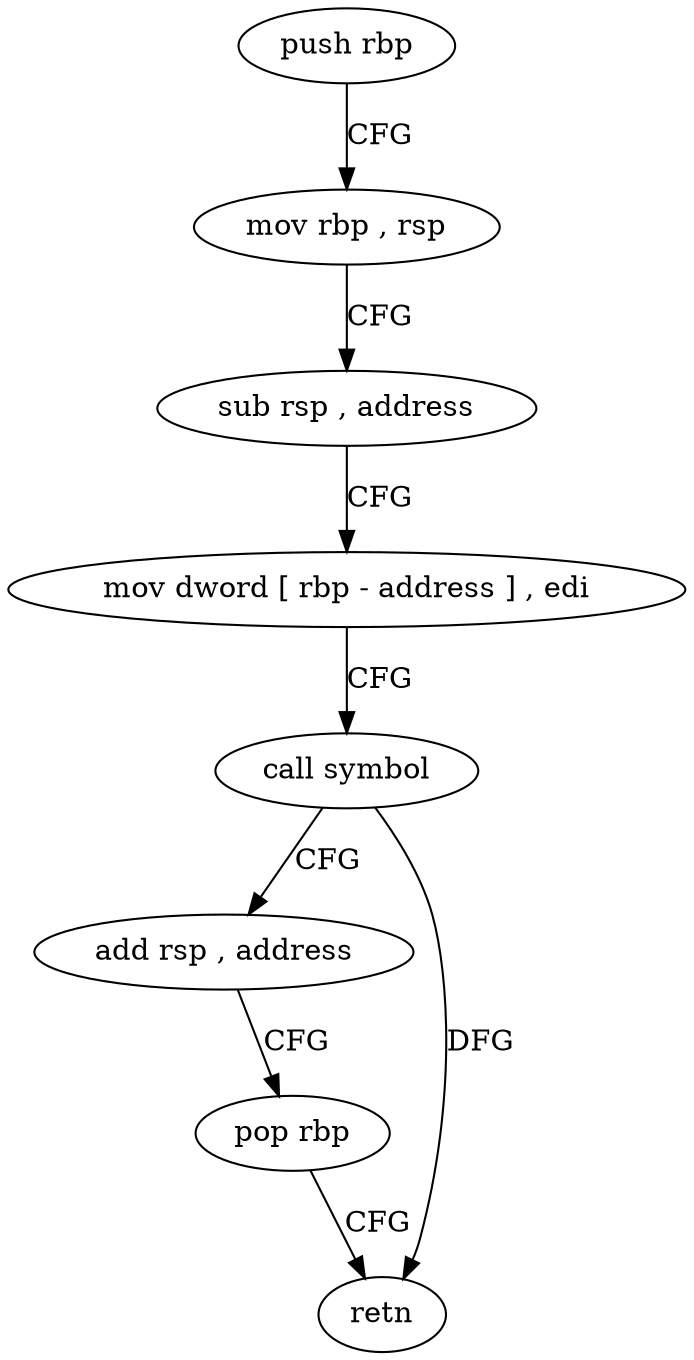 digraph "func" {
"504096" [label = "push rbp" ]
"504097" [label = "mov rbp , rsp" ]
"504100" [label = "sub rsp , address" ]
"504104" [label = "mov dword [ rbp - address ] , edi" ]
"504107" [label = "call symbol" ]
"504112" [label = "add rsp , address" ]
"504116" [label = "pop rbp" ]
"504117" [label = "retn" ]
"504096" -> "504097" [ label = "CFG" ]
"504097" -> "504100" [ label = "CFG" ]
"504100" -> "504104" [ label = "CFG" ]
"504104" -> "504107" [ label = "CFG" ]
"504107" -> "504112" [ label = "CFG" ]
"504107" -> "504117" [ label = "DFG" ]
"504112" -> "504116" [ label = "CFG" ]
"504116" -> "504117" [ label = "CFG" ]
}
